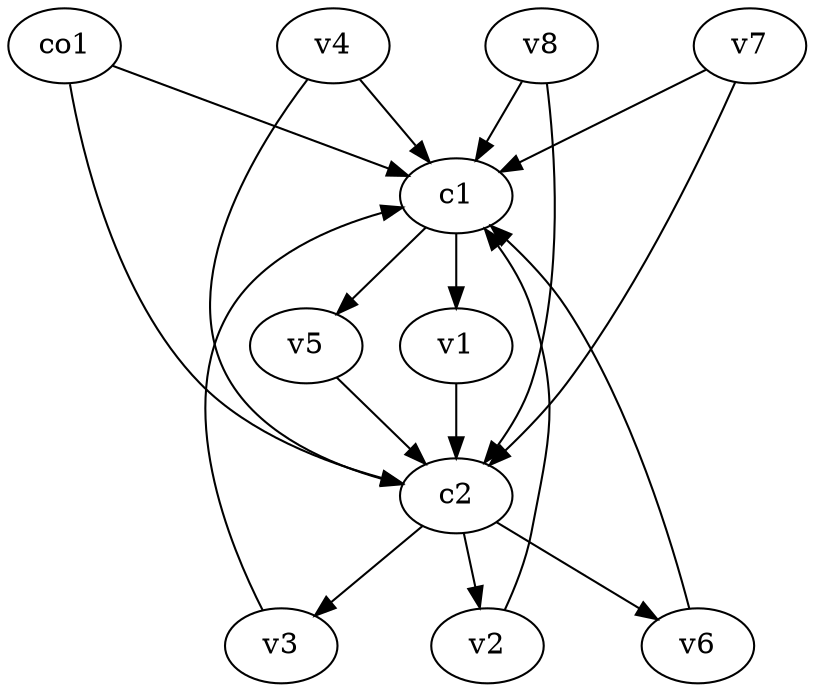 strict digraph  {
c1;
c2;
v1;
v2;
v3;
v4;
v5;
v6;
v7;
v8;
co1;
c1 -> v1  [weight=1];
c1 -> v5  [weight=1];
c2 -> v3  [weight=1];
c2 -> v6  [weight=1];
c2 -> v2  [weight=1];
v1 -> c2  [weight=1];
v2 -> c1  [weight=1];
v3 -> c1  [weight=1];
v4 -> c2  [weight=1];
v4 -> c1  [weight=1];
v5 -> c2  [weight=1];
v6 -> c1  [weight=1];
v7 -> c1  [weight=1];
v7 -> c2  [weight=1];
v8 -> c2  [weight=1];
v8 -> c1  [weight=1];
co1 -> c1  [weight=1];
co1 -> c2  [weight=1];
}
